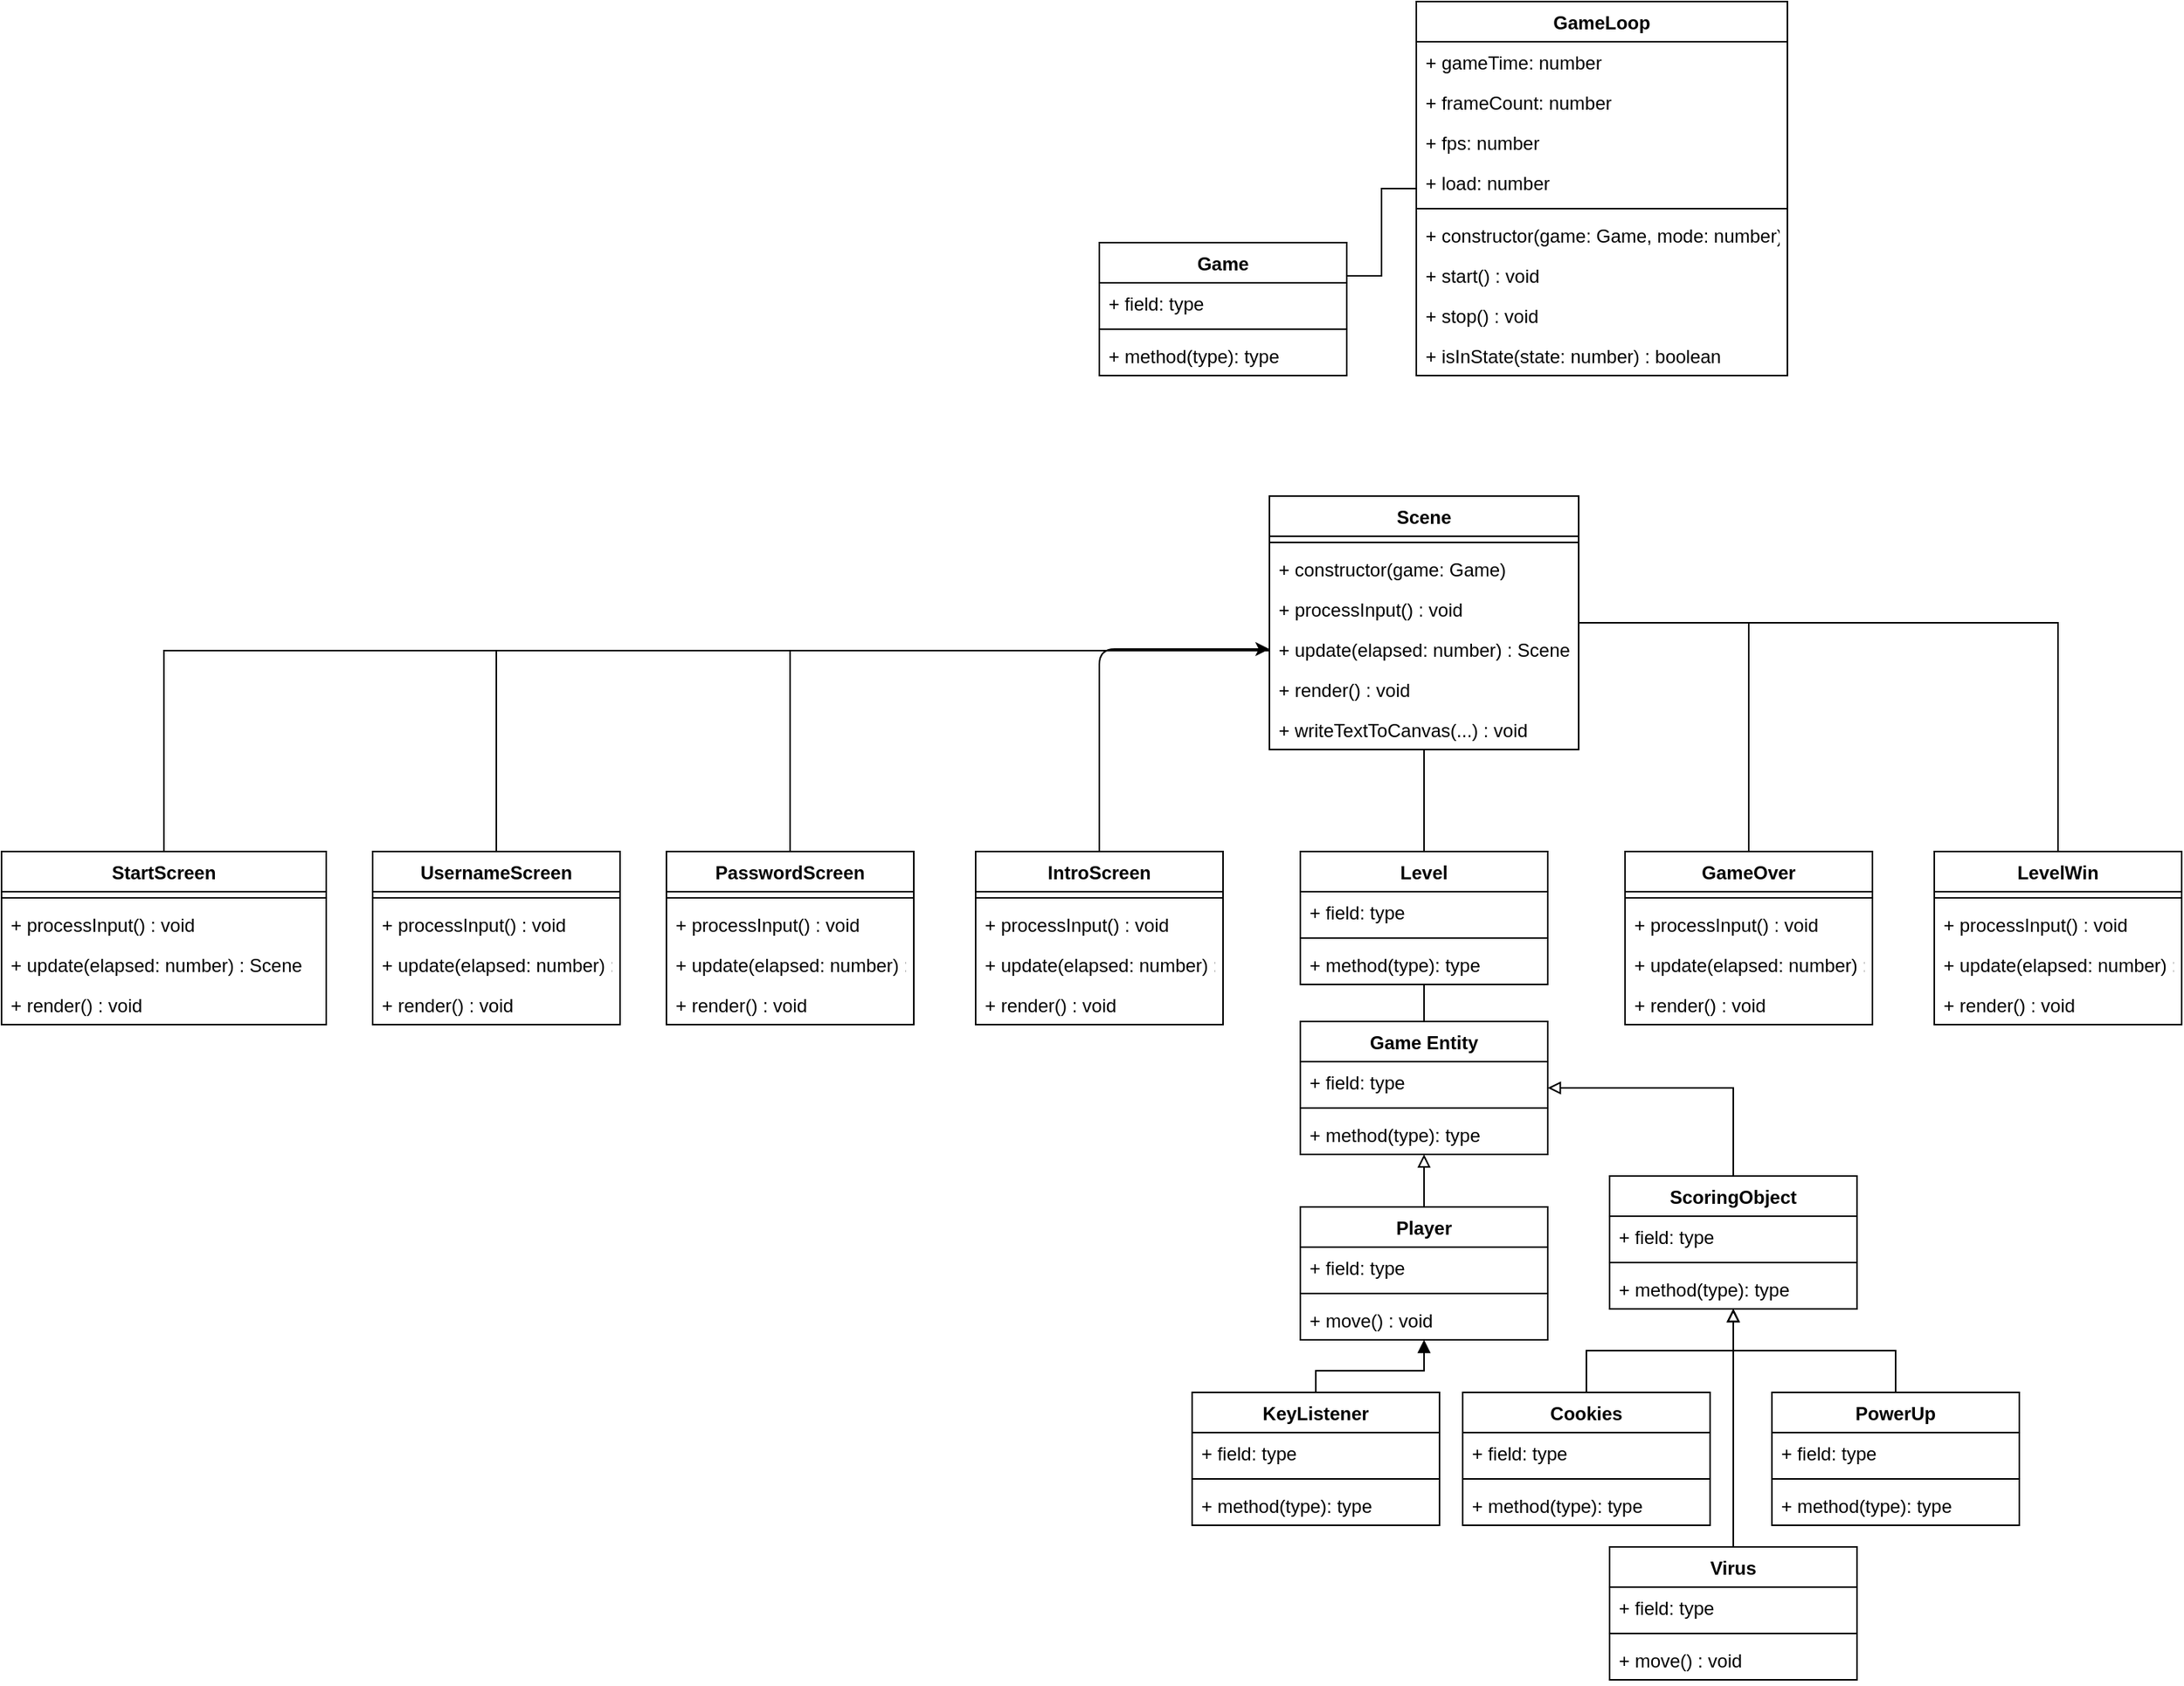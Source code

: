 <mxfile>
    <diagram id="Ojxr9yC4LWyRMyPqAZx2" name="Page-1">
        <mxGraphModel dx="1382" dy="1658" grid="1" gridSize="10" guides="1" tooltips="1" connect="1" arrows="1" fold="1" page="1" pageScale="1" pageWidth="850" pageHeight="1100" math="0" shadow="0">
            <root>
                <mxCell id="0"/>
                <mxCell id="1" parent="0"/>
                <mxCell id="dzGr2BtyjeJ9_kBKWc-8-1" value="Game" style="swimlane;fontStyle=1;align=center;verticalAlign=top;childLayout=stackLayout;horizontal=1;startSize=26;horizontalStack=0;resizeParent=1;resizeParentMax=0;resizeLast=0;collapsible=1;marginBottom=0;" parent="1" vertex="1">
                    <mxGeometry x="360" y="136" width="160" height="86" as="geometry"/>
                </mxCell>
                <mxCell id="dzGr2BtyjeJ9_kBKWc-8-2" value="+ field: type" style="text;strokeColor=none;fillColor=none;align=left;verticalAlign=top;spacingLeft=4;spacingRight=4;overflow=hidden;rotatable=0;points=[[0,0.5],[1,0.5]];portConstraint=eastwest;" parent="dzGr2BtyjeJ9_kBKWc-8-1" vertex="1">
                    <mxGeometry y="26" width="160" height="26" as="geometry"/>
                </mxCell>
                <mxCell id="dzGr2BtyjeJ9_kBKWc-8-3" value="" style="line;strokeWidth=1;fillColor=none;align=left;verticalAlign=middle;spacingTop=-1;spacingLeft=3;spacingRight=3;rotatable=0;labelPosition=right;points=[];portConstraint=eastwest;" parent="dzGr2BtyjeJ9_kBKWc-8-1" vertex="1">
                    <mxGeometry y="52" width="160" height="8" as="geometry"/>
                </mxCell>
                <mxCell id="dzGr2BtyjeJ9_kBKWc-8-4" value="+ method(type): type" style="text;strokeColor=none;fillColor=none;align=left;verticalAlign=top;spacingLeft=4;spacingRight=4;overflow=hidden;rotatable=0;points=[[0,0.5],[1,0.5]];portConstraint=eastwest;" parent="dzGr2BtyjeJ9_kBKWc-8-1" vertex="1">
                    <mxGeometry y="60" width="160" height="26" as="geometry"/>
                </mxCell>
                <mxCell id="2eLX85ndSaZ_eHVxCaM--86" style="edgeStyle=orthogonalEdgeStyle;rounded=0;orthogonalLoop=1;jettySize=auto;html=1;entryX=1;entryY=0.25;entryDx=0;entryDy=0;startArrow=none;startFill=0;endArrow=none;endFill=0;" parent="1" source="2eLX85ndSaZ_eHVxCaM--1" target="dzGr2BtyjeJ9_kBKWc-8-1" edge="1">
                    <mxGeometry relative="1" as="geometry"/>
                </mxCell>
                <mxCell id="2eLX85ndSaZ_eHVxCaM--1" value="GameLoop" style="swimlane;fontStyle=1;align=center;verticalAlign=top;childLayout=stackLayout;horizontal=1;startSize=26;horizontalStack=0;resizeParent=1;resizeParentMax=0;resizeLast=0;collapsible=1;marginBottom=0;" parent="1" vertex="1">
                    <mxGeometry x="565" y="-20" width="240" height="242" as="geometry"/>
                </mxCell>
                <mxCell id="2eLX85ndSaZ_eHVxCaM--2" value="+ gameTime: number" style="text;strokeColor=none;fillColor=none;align=left;verticalAlign=top;spacingLeft=4;spacingRight=4;overflow=hidden;rotatable=0;points=[[0,0.5],[1,0.5]];portConstraint=eastwest;" parent="2eLX85ndSaZ_eHVxCaM--1" vertex="1">
                    <mxGeometry y="26" width="240" height="26" as="geometry"/>
                </mxCell>
                <mxCell id="2eLX85ndSaZ_eHVxCaM--13" value="+ frameCount: number" style="text;strokeColor=none;fillColor=none;align=left;verticalAlign=top;spacingLeft=4;spacingRight=4;overflow=hidden;rotatable=0;points=[[0,0.5],[1,0.5]];portConstraint=eastwest;" parent="2eLX85ndSaZ_eHVxCaM--1" vertex="1">
                    <mxGeometry y="52" width="240" height="26" as="geometry"/>
                </mxCell>
                <mxCell id="2eLX85ndSaZ_eHVxCaM--15" value="+ fps: number" style="text;strokeColor=none;fillColor=none;align=left;verticalAlign=top;spacingLeft=4;spacingRight=4;overflow=hidden;rotatable=0;points=[[0,0.5],[1,0.5]];portConstraint=eastwest;" parent="2eLX85ndSaZ_eHVxCaM--1" vertex="1">
                    <mxGeometry y="78" width="240" height="26" as="geometry"/>
                </mxCell>
                <mxCell id="2eLX85ndSaZ_eHVxCaM--23" value="+ load: number" style="text;strokeColor=none;fillColor=none;align=left;verticalAlign=top;spacingLeft=4;spacingRight=4;overflow=hidden;rotatable=0;points=[[0,0.5],[1,0.5]];portConstraint=eastwest;" parent="2eLX85ndSaZ_eHVxCaM--1" vertex="1">
                    <mxGeometry y="104" width="240" height="26" as="geometry"/>
                </mxCell>
                <mxCell id="2eLX85ndSaZ_eHVxCaM--3" value="" style="line;strokeWidth=1;fillColor=none;align=left;verticalAlign=middle;spacingTop=-1;spacingLeft=3;spacingRight=3;rotatable=0;labelPosition=right;points=[];portConstraint=eastwest;" parent="2eLX85ndSaZ_eHVxCaM--1" vertex="1">
                    <mxGeometry y="130" width="240" height="8" as="geometry"/>
                </mxCell>
                <mxCell id="2eLX85ndSaZ_eHVxCaM--4" value="+ constructor(game: Game, mode: number)" style="text;strokeColor=none;fillColor=none;align=left;verticalAlign=top;spacingLeft=4;spacingRight=4;overflow=hidden;rotatable=0;points=[[0,0.5],[1,0.5]];portConstraint=eastwest;" parent="2eLX85ndSaZ_eHVxCaM--1" vertex="1">
                    <mxGeometry y="138" width="240" height="26" as="geometry"/>
                </mxCell>
                <mxCell id="2eLX85ndSaZ_eHVxCaM--20" value="+ start() : void" style="text;strokeColor=none;fillColor=none;align=left;verticalAlign=top;spacingLeft=4;spacingRight=4;overflow=hidden;rotatable=0;points=[[0,0.5],[1,0.5]];portConstraint=eastwest;" parent="2eLX85ndSaZ_eHVxCaM--1" vertex="1">
                    <mxGeometry y="164" width="240" height="26" as="geometry"/>
                </mxCell>
                <mxCell id="2eLX85ndSaZ_eHVxCaM--21" value="+ stop() : void" style="text;strokeColor=none;fillColor=none;align=left;verticalAlign=top;spacingLeft=4;spacingRight=4;overflow=hidden;rotatable=0;points=[[0,0.5],[1,0.5]];portConstraint=eastwest;" parent="2eLX85ndSaZ_eHVxCaM--1" vertex="1">
                    <mxGeometry y="190" width="240" height="26" as="geometry"/>
                </mxCell>
                <mxCell id="2eLX85ndSaZ_eHVxCaM--22" value="+ isInState(state: number) : boolean" style="text;strokeColor=none;fillColor=none;align=left;verticalAlign=top;spacingLeft=4;spacingRight=4;overflow=hidden;rotatable=0;points=[[0,0.5],[1,0.5]];portConstraint=eastwest;" parent="2eLX85ndSaZ_eHVxCaM--1" vertex="1">
                    <mxGeometry y="216" width="240" height="26" as="geometry"/>
                </mxCell>
                <mxCell id="2eLX85ndSaZ_eHVxCaM--5" value="KeyListener" style="swimlane;fontStyle=1;align=center;verticalAlign=top;childLayout=stackLayout;horizontal=1;startSize=26;horizontalStack=0;resizeParent=1;resizeParentMax=0;resizeLast=0;collapsible=1;marginBottom=0;" parent="1" vertex="1">
                    <mxGeometry x="420" y="880" width="160" height="86" as="geometry"/>
                </mxCell>
                <mxCell id="2eLX85ndSaZ_eHVxCaM--6" value="+ field: type" style="text;strokeColor=none;fillColor=none;align=left;verticalAlign=top;spacingLeft=4;spacingRight=4;overflow=hidden;rotatable=0;points=[[0,0.5],[1,0.5]];portConstraint=eastwest;" parent="2eLX85ndSaZ_eHVxCaM--5" vertex="1">
                    <mxGeometry y="26" width="160" height="26" as="geometry"/>
                </mxCell>
                <mxCell id="2eLX85ndSaZ_eHVxCaM--7" value="" style="line;strokeWidth=1;fillColor=none;align=left;verticalAlign=middle;spacingTop=-1;spacingLeft=3;spacingRight=3;rotatable=0;labelPosition=right;points=[];portConstraint=eastwest;" parent="2eLX85ndSaZ_eHVxCaM--5" vertex="1">
                    <mxGeometry y="52" width="160" height="8" as="geometry"/>
                </mxCell>
                <mxCell id="2eLX85ndSaZ_eHVxCaM--8" value="+ method(type): type" style="text;strokeColor=none;fillColor=none;align=left;verticalAlign=top;spacingLeft=4;spacingRight=4;overflow=hidden;rotatable=0;points=[[0,0.5],[1,0.5]];portConstraint=eastwest;" parent="2eLX85ndSaZ_eHVxCaM--5" vertex="1">
                    <mxGeometry y="60" width="160" height="26" as="geometry"/>
                </mxCell>
                <mxCell id="2eLX85ndSaZ_eHVxCaM--72" style="edgeStyle=orthogonalEdgeStyle;rounded=0;orthogonalLoop=1;jettySize=auto;html=1;entryX=0.5;entryY=0;entryDx=0;entryDy=0;startArrow=block;startFill=0;endArrow=none;endFill=0;" parent="1" source="2eLX85ndSaZ_eHVxCaM--9" target="2eLX85ndSaZ_eHVxCaM--40" edge="1">
                    <mxGeometry relative="1" as="geometry"/>
                </mxCell>
                <mxCell id="2eLX85ndSaZ_eHVxCaM--73" style="edgeStyle=orthogonalEdgeStyle;rounded=0;orthogonalLoop=1;jettySize=auto;html=1;entryX=0.5;entryY=0;entryDx=0;entryDy=0;startArrow=block;startFill=0;endArrow=none;endFill=0;" parent="1" source="2eLX85ndSaZ_eHVxCaM--9" target="2eLX85ndSaZ_eHVxCaM--24" edge="1">
                    <mxGeometry relative="1" as="geometry">
                        <mxPoint x="365" y="740" as="targetPoint"/>
                    </mxGeometry>
                </mxCell>
                <mxCell id="2eLX85ndSaZ_eHVxCaM--9" value="Game Entity" style="swimlane;fontStyle=1;align=center;verticalAlign=top;childLayout=stackLayout;horizontal=1;startSize=26;horizontalStack=0;resizeParent=1;resizeParentMax=0;resizeLast=0;collapsible=1;marginBottom=0;" parent="1" vertex="1">
                    <mxGeometry x="490" y="640" width="160" height="86" as="geometry"/>
                </mxCell>
                <mxCell id="2eLX85ndSaZ_eHVxCaM--10" value="+ field: type" style="text;strokeColor=none;fillColor=none;align=left;verticalAlign=top;spacingLeft=4;spacingRight=4;overflow=hidden;rotatable=0;points=[[0,0.5],[1,0.5]];portConstraint=eastwest;" parent="2eLX85ndSaZ_eHVxCaM--9" vertex="1">
                    <mxGeometry y="26" width="160" height="26" as="geometry"/>
                </mxCell>
                <mxCell id="2eLX85ndSaZ_eHVxCaM--11" value="" style="line;strokeWidth=1;fillColor=none;align=left;verticalAlign=middle;spacingTop=-1;spacingLeft=3;spacingRight=3;rotatable=0;labelPosition=right;points=[];portConstraint=eastwest;" parent="2eLX85ndSaZ_eHVxCaM--9" vertex="1">
                    <mxGeometry y="52" width="160" height="8" as="geometry"/>
                </mxCell>
                <mxCell id="2eLX85ndSaZ_eHVxCaM--12" value="+ method(type): type" style="text;strokeColor=none;fillColor=none;align=left;verticalAlign=top;spacingLeft=4;spacingRight=4;overflow=hidden;rotatable=0;points=[[0,0.5],[1,0.5]];portConstraint=eastwest;" parent="2eLX85ndSaZ_eHVxCaM--9" vertex="1">
                    <mxGeometry y="60" width="160" height="26" as="geometry"/>
                </mxCell>
                <mxCell id="2eLX85ndSaZ_eHVxCaM--75" style="edgeStyle=orthogonalEdgeStyle;rounded=0;orthogonalLoop=1;jettySize=auto;html=1;entryX=0.5;entryY=0;entryDx=0;entryDy=0;startArrow=block;startFill=1;endArrow=none;endFill=0;" parent="1" source="2eLX85ndSaZ_eHVxCaM--24" target="2eLX85ndSaZ_eHVxCaM--5" edge="1">
                    <mxGeometry relative="1" as="geometry"/>
                </mxCell>
                <mxCell id="2eLX85ndSaZ_eHVxCaM--24" value="Player" style="swimlane;fontStyle=1;align=center;verticalAlign=top;childLayout=stackLayout;horizontal=1;startSize=26;horizontalStack=0;resizeParent=1;resizeParentMax=0;resizeLast=0;collapsible=1;marginBottom=0;" parent="1" vertex="1">
                    <mxGeometry x="490" y="760" width="160" height="86" as="geometry"/>
                </mxCell>
                <mxCell id="2eLX85ndSaZ_eHVxCaM--25" value="+ field: type" style="text;strokeColor=none;fillColor=none;align=left;verticalAlign=top;spacingLeft=4;spacingRight=4;overflow=hidden;rotatable=0;points=[[0,0.5],[1,0.5]];portConstraint=eastwest;" parent="2eLX85ndSaZ_eHVxCaM--24" vertex="1">
                    <mxGeometry y="26" width="160" height="26" as="geometry"/>
                </mxCell>
                <mxCell id="2eLX85ndSaZ_eHVxCaM--26" value="" style="line;strokeWidth=1;fillColor=none;align=left;verticalAlign=middle;spacingTop=-1;spacingLeft=3;spacingRight=3;rotatable=0;labelPosition=right;points=[];portConstraint=eastwest;" parent="2eLX85ndSaZ_eHVxCaM--24" vertex="1">
                    <mxGeometry y="52" width="160" height="8" as="geometry"/>
                </mxCell>
                <mxCell id="2eLX85ndSaZ_eHVxCaM--27" value="+ move() : void" style="text;strokeColor=none;fillColor=none;align=left;verticalAlign=top;spacingLeft=4;spacingRight=4;overflow=hidden;rotatable=0;points=[[0,0.5],[1,0.5]];portConstraint=eastwest;" parent="2eLX85ndSaZ_eHVxCaM--24" vertex="1">
                    <mxGeometry y="60" width="160" height="26" as="geometry"/>
                </mxCell>
                <mxCell id="2eLX85ndSaZ_eHVxCaM--28" value="Virus" style="swimlane;fontStyle=1;align=center;verticalAlign=top;childLayout=stackLayout;horizontal=1;startSize=26;horizontalStack=0;resizeParent=1;resizeParentMax=0;resizeLast=0;collapsible=1;marginBottom=0;" parent="1" vertex="1">
                    <mxGeometry x="690" y="980" width="160" height="86" as="geometry"/>
                </mxCell>
                <mxCell id="2eLX85ndSaZ_eHVxCaM--29" value="+ field: type" style="text;strokeColor=none;fillColor=none;align=left;verticalAlign=top;spacingLeft=4;spacingRight=4;overflow=hidden;rotatable=0;points=[[0,0.5],[1,0.5]];portConstraint=eastwest;" parent="2eLX85ndSaZ_eHVxCaM--28" vertex="1">
                    <mxGeometry y="26" width="160" height="26" as="geometry"/>
                </mxCell>
                <mxCell id="2eLX85ndSaZ_eHVxCaM--30" value="" style="line;strokeWidth=1;fillColor=none;align=left;verticalAlign=middle;spacingTop=-1;spacingLeft=3;spacingRight=3;rotatable=0;labelPosition=right;points=[];portConstraint=eastwest;" parent="2eLX85ndSaZ_eHVxCaM--28" vertex="1">
                    <mxGeometry y="52" width="160" height="8" as="geometry"/>
                </mxCell>
                <mxCell id="2eLX85ndSaZ_eHVxCaM--31" value="+ move() : void" style="text;strokeColor=none;fillColor=none;align=left;verticalAlign=top;spacingLeft=4;spacingRight=4;overflow=hidden;rotatable=0;points=[[0,0.5],[1,0.5]];portConstraint=eastwest;" parent="2eLX85ndSaZ_eHVxCaM--28" vertex="1">
                    <mxGeometry y="60" width="160" height="26" as="geometry"/>
                </mxCell>
                <mxCell id="2eLX85ndSaZ_eHVxCaM--32" value="Cookies" style="swimlane;fontStyle=1;align=center;verticalAlign=top;childLayout=stackLayout;horizontal=1;startSize=26;horizontalStack=0;resizeParent=1;resizeParentMax=0;resizeLast=0;collapsible=1;marginBottom=0;" parent="1" vertex="1">
                    <mxGeometry x="595" y="880" width="160" height="86" as="geometry"/>
                </mxCell>
                <mxCell id="2eLX85ndSaZ_eHVxCaM--33" value="+ field: type" style="text;strokeColor=none;fillColor=none;align=left;verticalAlign=top;spacingLeft=4;spacingRight=4;overflow=hidden;rotatable=0;points=[[0,0.5],[1,0.5]];portConstraint=eastwest;" parent="2eLX85ndSaZ_eHVxCaM--32" vertex="1">
                    <mxGeometry y="26" width="160" height="26" as="geometry"/>
                </mxCell>
                <mxCell id="2eLX85ndSaZ_eHVxCaM--34" value="" style="line;strokeWidth=1;fillColor=none;align=left;verticalAlign=middle;spacingTop=-1;spacingLeft=3;spacingRight=3;rotatable=0;labelPosition=right;points=[];portConstraint=eastwest;" parent="2eLX85ndSaZ_eHVxCaM--32" vertex="1">
                    <mxGeometry y="52" width="160" height="8" as="geometry"/>
                </mxCell>
                <mxCell id="2eLX85ndSaZ_eHVxCaM--35" value="+ method(type): type" style="text;strokeColor=none;fillColor=none;align=left;verticalAlign=top;spacingLeft=4;spacingRight=4;overflow=hidden;rotatable=0;points=[[0,0.5],[1,0.5]];portConstraint=eastwest;" parent="2eLX85ndSaZ_eHVxCaM--32" vertex="1">
                    <mxGeometry y="60" width="160" height="26" as="geometry"/>
                </mxCell>
                <mxCell id="2eLX85ndSaZ_eHVxCaM--36" value="PowerUp" style="swimlane;fontStyle=1;align=center;verticalAlign=top;childLayout=stackLayout;horizontal=1;startSize=26;horizontalStack=0;resizeParent=1;resizeParentMax=0;resizeLast=0;collapsible=1;marginBottom=0;" parent="1" vertex="1">
                    <mxGeometry x="795" y="880" width="160" height="86" as="geometry"/>
                </mxCell>
                <mxCell id="2eLX85ndSaZ_eHVxCaM--37" value="+ field: type" style="text;strokeColor=none;fillColor=none;align=left;verticalAlign=top;spacingLeft=4;spacingRight=4;overflow=hidden;rotatable=0;points=[[0,0.5],[1,0.5]];portConstraint=eastwest;" parent="2eLX85ndSaZ_eHVxCaM--36" vertex="1">
                    <mxGeometry y="26" width="160" height="26" as="geometry"/>
                </mxCell>
                <mxCell id="2eLX85ndSaZ_eHVxCaM--38" value="" style="line;strokeWidth=1;fillColor=none;align=left;verticalAlign=middle;spacingTop=-1;spacingLeft=3;spacingRight=3;rotatable=0;labelPosition=right;points=[];portConstraint=eastwest;" parent="2eLX85ndSaZ_eHVxCaM--36" vertex="1">
                    <mxGeometry y="52" width="160" height="8" as="geometry"/>
                </mxCell>
                <mxCell id="2eLX85ndSaZ_eHVxCaM--39" value="+ method(type): type" style="text;strokeColor=none;fillColor=none;align=left;verticalAlign=top;spacingLeft=4;spacingRight=4;overflow=hidden;rotatable=0;points=[[0,0.5],[1,0.5]];portConstraint=eastwest;" parent="2eLX85ndSaZ_eHVxCaM--36" vertex="1">
                    <mxGeometry y="60" width="160" height="26" as="geometry"/>
                </mxCell>
                <mxCell id="2eLX85ndSaZ_eHVxCaM--55" style="edgeStyle=orthogonalEdgeStyle;rounded=0;orthogonalLoop=1;jettySize=auto;html=1;entryX=0.5;entryY=0;entryDx=0;entryDy=0;endArrow=none;endFill=0;startArrow=block;startFill=0;" parent="1" source="2eLX85ndSaZ_eHVxCaM--40" target="2eLX85ndSaZ_eHVxCaM--36" edge="1">
                    <mxGeometry relative="1" as="geometry"/>
                </mxCell>
                <mxCell id="2eLX85ndSaZ_eHVxCaM--57" style="edgeStyle=orthogonalEdgeStyle;rounded=0;orthogonalLoop=1;jettySize=auto;html=1;entryX=0.5;entryY=0;entryDx=0;entryDy=0;startArrow=block;startFill=0;endArrow=none;endFill=0;" parent="1" source="2eLX85ndSaZ_eHVxCaM--40" target="2eLX85ndSaZ_eHVxCaM--32" edge="1">
                    <mxGeometry relative="1" as="geometry"/>
                </mxCell>
                <mxCell id="2eLX85ndSaZ_eHVxCaM--83" style="edgeStyle=orthogonalEdgeStyle;rounded=0;orthogonalLoop=1;jettySize=auto;html=1;entryX=0.5;entryY=0;entryDx=0;entryDy=0;startArrow=block;startFill=0;endArrow=none;endFill=0;" parent="1" source="2eLX85ndSaZ_eHVxCaM--40" target="2eLX85ndSaZ_eHVxCaM--28" edge="1">
                    <mxGeometry relative="1" as="geometry"/>
                </mxCell>
                <mxCell id="2eLX85ndSaZ_eHVxCaM--40" value="ScoringObject" style="swimlane;fontStyle=1;align=center;verticalAlign=top;childLayout=stackLayout;horizontal=1;startSize=26;horizontalStack=0;resizeParent=1;resizeParentMax=0;resizeLast=0;collapsible=1;marginBottom=0;" parent="1" vertex="1">
                    <mxGeometry x="690" y="740" width="160" height="86" as="geometry"/>
                </mxCell>
                <mxCell id="2eLX85ndSaZ_eHVxCaM--41" value="+ field: type" style="text;strokeColor=none;fillColor=none;align=left;verticalAlign=top;spacingLeft=4;spacingRight=4;overflow=hidden;rotatable=0;points=[[0,0.5],[1,0.5]];portConstraint=eastwest;" parent="2eLX85ndSaZ_eHVxCaM--40" vertex="1">
                    <mxGeometry y="26" width="160" height="26" as="geometry"/>
                </mxCell>
                <mxCell id="2eLX85ndSaZ_eHVxCaM--42" value="" style="line;strokeWidth=1;fillColor=none;align=left;verticalAlign=middle;spacingTop=-1;spacingLeft=3;spacingRight=3;rotatable=0;labelPosition=right;points=[];portConstraint=eastwest;" parent="2eLX85ndSaZ_eHVxCaM--40" vertex="1">
                    <mxGeometry y="52" width="160" height="8" as="geometry"/>
                </mxCell>
                <mxCell id="2eLX85ndSaZ_eHVxCaM--43" value="+ method(type): type" style="text;strokeColor=none;fillColor=none;align=left;verticalAlign=top;spacingLeft=4;spacingRight=4;overflow=hidden;rotatable=0;points=[[0,0.5],[1,0.5]];portConstraint=eastwest;" parent="2eLX85ndSaZ_eHVxCaM--40" vertex="1">
                    <mxGeometry y="60" width="160" height="26" as="geometry"/>
                </mxCell>
                <mxCell id="2eLX85ndSaZ_eHVxCaM--96" style="edgeStyle=orthogonalEdgeStyle;rounded=0;orthogonalLoop=1;jettySize=auto;html=1;entryX=0.5;entryY=0;entryDx=0;entryDy=0;startArrow=none;startFill=0;endArrow=none;endFill=0;" parent="1" source="2eLX85ndSaZ_eHVxCaM--87" target="2eLX85ndSaZ_eHVxCaM--91" edge="1">
                    <mxGeometry relative="1" as="geometry"/>
                </mxCell>
                <mxCell id="2eLX85ndSaZ_eHVxCaM--101" style="edgeStyle=orthogonalEdgeStyle;rounded=0;orthogonalLoop=1;jettySize=auto;html=1;entryX=0.5;entryY=0;entryDx=0;entryDy=0;startArrow=none;startFill=0;endArrow=none;endFill=0;" parent="1" source="2eLX85ndSaZ_eHVxCaM--87" target="2eLX85ndSaZ_eHVxCaM--97" edge="1">
                    <mxGeometry relative="1" as="geometry">
                        <Array as="points">
                            <mxPoint x="-245" y="400"/>
                        </Array>
                    </mxGeometry>
                </mxCell>
                <mxCell id="2eLX85ndSaZ_eHVxCaM--110" style="edgeStyle=orthogonalEdgeStyle;rounded=0;orthogonalLoop=1;jettySize=auto;html=1;entryX=0.5;entryY=0;entryDx=0;entryDy=0;startArrow=none;startFill=0;endArrow=none;endFill=0;" parent="1" source="2eLX85ndSaZ_eHVxCaM--87" target="2eLX85ndSaZ_eHVxCaM--102" edge="1">
                    <mxGeometry relative="1" as="geometry"/>
                </mxCell>
                <mxCell id="2eLX85ndSaZ_eHVxCaM--111" style="edgeStyle=orthogonalEdgeStyle;rounded=0;orthogonalLoop=1;jettySize=auto;html=1;entryX=0.5;entryY=0;entryDx=0;entryDy=0;startArrow=none;startFill=0;endArrow=none;endFill=0;" parent="1" source="2eLX85ndSaZ_eHVxCaM--87" target="2eLX85ndSaZ_eHVxCaM--106" edge="1">
                    <mxGeometry relative="1" as="geometry"/>
                </mxCell>
                <mxCell id="2eLX85ndSaZ_eHVxCaM--120" style="edgeStyle=orthogonalEdgeStyle;rounded=0;orthogonalLoop=1;jettySize=auto;html=1;entryX=0.5;entryY=0;entryDx=0;entryDy=0;startArrow=none;startFill=0;endArrow=none;endFill=0;" parent="1" source="2eLX85ndSaZ_eHVxCaM--87" target="2eLX85ndSaZ_eHVxCaM--116" edge="1">
                    <mxGeometry relative="1" as="geometry">
                        <Array as="points">
                            <mxPoint x="160" y="400"/>
                        </Array>
                    </mxGeometry>
                </mxCell>
                <mxCell id="2eLX85ndSaZ_eHVxCaM--121" style="edgeStyle=orthogonalEdgeStyle;rounded=0;orthogonalLoop=1;jettySize=auto;html=1;entryX=0.5;entryY=0;entryDx=0;entryDy=0;startArrow=none;startFill=0;endArrow=none;endFill=0;" parent="1" source="2eLX85ndSaZ_eHVxCaM--87" target="2eLX85ndSaZ_eHVxCaM--112" edge="1">
                    <mxGeometry relative="1" as="geometry">
                        <Array as="points">
                            <mxPoint x="-30" y="400"/>
                        </Array>
                    </mxGeometry>
                </mxCell>
                <mxCell id="2eLX85ndSaZ_eHVxCaM--87" value="Scene" style="swimlane;fontStyle=1;align=center;verticalAlign=top;childLayout=stackLayout;horizontal=1;startSize=26;horizontalStack=0;resizeParent=1;resizeParentMax=0;resizeLast=0;collapsible=1;marginBottom=0;" parent="1" vertex="1">
                    <mxGeometry x="470" y="300" width="200" height="164" as="geometry"/>
                </mxCell>
                <mxCell id="2eLX85ndSaZ_eHVxCaM--89" value="" style="line;strokeWidth=1;fillColor=none;align=left;verticalAlign=middle;spacingTop=-1;spacingLeft=3;spacingRight=3;rotatable=0;labelPosition=right;points=[];portConstraint=eastwest;" parent="2eLX85ndSaZ_eHVxCaM--87" vertex="1">
                    <mxGeometry y="26" width="200" height="8" as="geometry"/>
                </mxCell>
                <mxCell id="2eLX85ndSaZ_eHVxCaM--90" value="+ constructor(game: Game)" style="text;strokeColor=none;fillColor=none;align=left;verticalAlign=top;spacingLeft=4;spacingRight=4;overflow=hidden;rotatable=0;points=[[0,0.5],[1,0.5]];portConstraint=eastwest;" parent="2eLX85ndSaZ_eHVxCaM--87" vertex="1">
                    <mxGeometry y="34" width="200" height="26" as="geometry"/>
                </mxCell>
                <mxCell id="2eLX85ndSaZ_eHVxCaM--136" value="+ processInput() : void" style="text;strokeColor=none;fillColor=none;align=left;verticalAlign=top;spacingLeft=4;spacingRight=4;overflow=hidden;rotatable=0;points=[[0,0.5],[1,0.5]];portConstraint=eastwest;" parent="2eLX85ndSaZ_eHVxCaM--87" vertex="1">
                    <mxGeometry y="60" width="200" height="26" as="geometry"/>
                </mxCell>
                <mxCell id="2eLX85ndSaZ_eHVxCaM--137" value="+ update(elapsed: number) : Scene" style="text;strokeColor=none;fillColor=none;align=left;verticalAlign=top;spacingLeft=4;spacingRight=4;overflow=hidden;rotatable=0;points=[[0,0.5],[1,0.5]];portConstraint=eastwest;" parent="2eLX85ndSaZ_eHVxCaM--87" vertex="1">
                    <mxGeometry y="86" width="200" height="26" as="geometry"/>
                </mxCell>
                <mxCell id="2eLX85ndSaZ_eHVxCaM--138" value="+ render() : void" style="text;strokeColor=none;fillColor=none;align=left;verticalAlign=top;spacingLeft=4;spacingRight=4;overflow=hidden;rotatable=0;points=[[0,0.5],[1,0.5]];portConstraint=eastwest;" parent="2eLX85ndSaZ_eHVxCaM--87" vertex="1">
                    <mxGeometry y="112" width="200" height="26" as="geometry"/>
                </mxCell>
                <mxCell id="2eLX85ndSaZ_eHVxCaM--146" value="+ writeTextToCanvas(...) : void" style="text;strokeColor=none;fillColor=none;align=left;verticalAlign=top;spacingLeft=4;spacingRight=4;overflow=hidden;rotatable=0;points=[[0,0.5],[1,0.5]];portConstraint=eastwest;" parent="2eLX85ndSaZ_eHVxCaM--87" vertex="1">
                    <mxGeometry y="138" width="200" height="26" as="geometry"/>
                </mxCell>
                <mxCell id="2eLX85ndSaZ_eHVxCaM--95" style="edgeStyle=orthogonalEdgeStyle;rounded=0;orthogonalLoop=1;jettySize=auto;html=1;entryX=0.5;entryY=0;entryDx=0;entryDy=0;startArrow=none;startFill=0;endArrow=none;endFill=0;" parent="1" source="2eLX85ndSaZ_eHVxCaM--91" target="2eLX85ndSaZ_eHVxCaM--9" edge="1">
                    <mxGeometry relative="1" as="geometry"/>
                </mxCell>
                <mxCell id="2eLX85ndSaZ_eHVxCaM--91" value="Level" style="swimlane;fontStyle=1;align=center;verticalAlign=top;childLayout=stackLayout;horizontal=1;startSize=26;horizontalStack=0;resizeParent=1;resizeParentMax=0;resizeLast=0;collapsible=1;marginBottom=0;" parent="1" vertex="1">
                    <mxGeometry x="490" y="530" width="160" height="86" as="geometry"/>
                </mxCell>
                <mxCell id="2eLX85ndSaZ_eHVxCaM--92" value="+ field: type" style="text;strokeColor=none;fillColor=none;align=left;verticalAlign=top;spacingLeft=4;spacingRight=4;overflow=hidden;rotatable=0;points=[[0,0.5],[1,0.5]];portConstraint=eastwest;" parent="2eLX85ndSaZ_eHVxCaM--91" vertex="1">
                    <mxGeometry y="26" width="160" height="26" as="geometry"/>
                </mxCell>
                <mxCell id="2eLX85ndSaZ_eHVxCaM--93" value="" style="line;strokeWidth=1;fillColor=none;align=left;verticalAlign=middle;spacingTop=-1;spacingLeft=3;spacingRight=3;rotatable=0;labelPosition=right;points=[];portConstraint=eastwest;" parent="2eLX85ndSaZ_eHVxCaM--91" vertex="1">
                    <mxGeometry y="52" width="160" height="8" as="geometry"/>
                </mxCell>
                <mxCell id="2eLX85ndSaZ_eHVxCaM--94" value="+ method(type): type" style="text;strokeColor=none;fillColor=none;align=left;verticalAlign=top;spacingLeft=4;spacingRight=4;overflow=hidden;rotatable=0;points=[[0,0.5],[1,0.5]];portConstraint=eastwest;" parent="2eLX85ndSaZ_eHVxCaM--91" vertex="1">
                    <mxGeometry y="60" width="160" height="26" as="geometry"/>
                </mxCell>
                <mxCell id="2eLX85ndSaZ_eHVxCaM--97" value="StartScreen" style="swimlane;fontStyle=1;align=center;verticalAlign=top;childLayout=stackLayout;horizontal=1;startSize=26;horizontalStack=0;resizeParent=1;resizeParentMax=0;resizeLast=0;collapsible=1;marginBottom=0;" parent="1" vertex="1">
                    <mxGeometry x="-350" y="530" width="210" height="112" as="geometry"/>
                </mxCell>
                <mxCell id="2eLX85ndSaZ_eHVxCaM--99" value="" style="line;strokeWidth=1;fillColor=none;align=left;verticalAlign=middle;spacingTop=-1;spacingLeft=3;spacingRight=3;rotatable=0;labelPosition=right;points=[];portConstraint=eastwest;" parent="2eLX85ndSaZ_eHVxCaM--97" vertex="1">
                    <mxGeometry y="26" width="210" height="8" as="geometry"/>
                </mxCell>
                <mxCell id="2eLX85ndSaZ_eHVxCaM--100" value="+ processInput() : void" style="text;strokeColor=none;fillColor=none;align=left;verticalAlign=top;spacingLeft=4;spacingRight=4;overflow=hidden;rotatable=0;points=[[0,0.5],[1,0.5]];portConstraint=eastwest;" parent="2eLX85ndSaZ_eHVxCaM--97" vertex="1">
                    <mxGeometry y="34" width="210" height="26" as="geometry"/>
                </mxCell>
                <mxCell id="2eLX85ndSaZ_eHVxCaM--122" value="+ update(elapsed: number) : Scene" style="text;strokeColor=none;fillColor=none;align=left;verticalAlign=top;spacingLeft=4;spacingRight=4;overflow=hidden;rotatable=0;points=[[0,0.5],[1,0.5]];portConstraint=eastwest;" parent="2eLX85ndSaZ_eHVxCaM--97" vertex="1">
                    <mxGeometry y="60" width="210" height="26" as="geometry"/>
                </mxCell>
                <mxCell id="2eLX85ndSaZ_eHVxCaM--123" value="+ render() : void" style="text;strokeColor=none;fillColor=none;align=left;verticalAlign=top;spacingLeft=4;spacingRight=4;overflow=hidden;rotatable=0;points=[[0,0.5],[1,0.5]];portConstraint=eastwest;" parent="2eLX85ndSaZ_eHVxCaM--97" vertex="1">
                    <mxGeometry y="86" width="210" height="26" as="geometry"/>
                </mxCell>
                <mxCell id="2eLX85ndSaZ_eHVxCaM--102" value="GameOver" style="swimlane;fontStyle=1;align=center;verticalAlign=top;childLayout=stackLayout;horizontal=1;startSize=26;horizontalStack=0;resizeParent=1;resizeParentMax=0;resizeLast=0;collapsible=1;marginBottom=0;" parent="1" vertex="1">
                    <mxGeometry x="700" y="530" width="160" height="112" as="geometry"/>
                </mxCell>
                <mxCell id="2eLX85ndSaZ_eHVxCaM--104" value="" style="line;strokeWidth=1;fillColor=none;align=left;verticalAlign=middle;spacingTop=-1;spacingLeft=3;spacingRight=3;rotatable=0;labelPosition=right;points=[];portConstraint=eastwest;" parent="2eLX85ndSaZ_eHVxCaM--102" vertex="1">
                    <mxGeometry y="26" width="160" height="8" as="geometry"/>
                </mxCell>
                <mxCell id="2eLX85ndSaZ_eHVxCaM--130" value="+ processInput() : void" style="text;strokeColor=none;fillColor=none;align=left;verticalAlign=top;spacingLeft=4;spacingRight=4;overflow=hidden;rotatable=0;points=[[0,0.5],[1,0.5]];portConstraint=eastwest;" parent="2eLX85ndSaZ_eHVxCaM--102" vertex="1">
                    <mxGeometry y="34" width="160" height="26" as="geometry"/>
                </mxCell>
                <mxCell id="2eLX85ndSaZ_eHVxCaM--131" value="+ update(elapsed: number) : Scene" style="text;strokeColor=none;fillColor=none;align=left;verticalAlign=top;spacingLeft=4;spacingRight=4;overflow=hidden;rotatable=0;points=[[0,0.5],[1,0.5]];portConstraint=eastwest;" parent="2eLX85ndSaZ_eHVxCaM--102" vertex="1">
                    <mxGeometry y="60" width="160" height="26" as="geometry"/>
                </mxCell>
                <mxCell id="2eLX85ndSaZ_eHVxCaM--132" value="+ render() : void" style="text;strokeColor=none;fillColor=none;align=left;verticalAlign=top;spacingLeft=4;spacingRight=4;overflow=hidden;rotatable=0;points=[[0,0.5],[1,0.5]];portConstraint=eastwest;" parent="2eLX85ndSaZ_eHVxCaM--102" vertex="1">
                    <mxGeometry y="86" width="160" height="26" as="geometry"/>
                </mxCell>
                <mxCell id="2eLX85ndSaZ_eHVxCaM--106" value="LevelWin" style="swimlane;fontStyle=1;align=center;verticalAlign=top;childLayout=stackLayout;horizontal=1;startSize=26;horizontalStack=0;resizeParent=1;resizeParentMax=0;resizeLast=0;collapsible=1;marginBottom=0;" parent="1" vertex="1">
                    <mxGeometry x="900" y="530" width="160" height="112" as="geometry"/>
                </mxCell>
                <mxCell id="2eLX85ndSaZ_eHVxCaM--108" value="" style="line;strokeWidth=1;fillColor=none;align=left;verticalAlign=middle;spacingTop=-1;spacingLeft=3;spacingRight=3;rotatable=0;labelPosition=right;points=[];portConstraint=eastwest;" parent="2eLX85ndSaZ_eHVxCaM--106" vertex="1">
                    <mxGeometry y="26" width="160" height="8" as="geometry"/>
                </mxCell>
                <mxCell id="2eLX85ndSaZ_eHVxCaM--133" value="+ processInput() : void" style="text;strokeColor=none;fillColor=none;align=left;verticalAlign=top;spacingLeft=4;spacingRight=4;overflow=hidden;rotatable=0;points=[[0,0.5],[1,0.5]];portConstraint=eastwest;" parent="2eLX85ndSaZ_eHVxCaM--106" vertex="1">
                    <mxGeometry y="34" width="160" height="26" as="geometry"/>
                </mxCell>
                <mxCell id="2eLX85ndSaZ_eHVxCaM--134" value="+ update(elapsed: number) : Scene" style="text;strokeColor=none;fillColor=none;align=left;verticalAlign=top;spacingLeft=4;spacingRight=4;overflow=hidden;rotatable=0;points=[[0,0.5],[1,0.5]];portConstraint=eastwest;" parent="2eLX85ndSaZ_eHVxCaM--106" vertex="1">
                    <mxGeometry y="60" width="160" height="26" as="geometry"/>
                </mxCell>
                <mxCell id="2eLX85ndSaZ_eHVxCaM--135" value="+ render() : void" style="text;strokeColor=none;fillColor=none;align=left;verticalAlign=top;spacingLeft=4;spacingRight=4;overflow=hidden;rotatable=0;points=[[0,0.5],[1,0.5]];portConstraint=eastwest;" parent="2eLX85ndSaZ_eHVxCaM--106" vertex="1">
                    <mxGeometry y="86" width="160" height="26" as="geometry"/>
                </mxCell>
                <mxCell id="2eLX85ndSaZ_eHVxCaM--112" value="UsernameScreen" style="swimlane;fontStyle=1;align=center;verticalAlign=top;childLayout=stackLayout;horizontal=1;startSize=26;horizontalStack=0;resizeParent=1;resizeParentMax=0;resizeLast=0;collapsible=1;marginBottom=0;" parent="1" vertex="1">
                    <mxGeometry x="-110" y="530" width="160" height="112" as="geometry"/>
                </mxCell>
                <mxCell id="2eLX85ndSaZ_eHVxCaM--114" value="" style="line;strokeWidth=1;fillColor=none;align=left;verticalAlign=middle;spacingTop=-1;spacingLeft=3;spacingRight=3;rotatable=0;labelPosition=right;points=[];portConstraint=eastwest;" parent="2eLX85ndSaZ_eHVxCaM--112" vertex="1">
                    <mxGeometry y="26" width="160" height="8" as="geometry"/>
                </mxCell>
                <mxCell id="2eLX85ndSaZ_eHVxCaM--124" value="+ processInput() : void" style="text;strokeColor=none;fillColor=none;align=left;verticalAlign=top;spacingLeft=4;spacingRight=4;overflow=hidden;rotatable=0;points=[[0,0.5],[1,0.5]];portConstraint=eastwest;" parent="2eLX85ndSaZ_eHVxCaM--112" vertex="1">
                    <mxGeometry y="34" width="160" height="26" as="geometry"/>
                </mxCell>
                <mxCell id="2eLX85ndSaZ_eHVxCaM--125" value="+ update(elapsed: number) : Scene" style="text;strokeColor=none;fillColor=none;align=left;verticalAlign=top;spacingLeft=4;spacingRight=4;overflow=hidden;rotatable=0;points=[[0,0.5],[1,0.5]];portConstraint=eastwest;" parent="2eLX85ndSaZ_eHVxCaM--112" vertex="1">
                    <mxGeometry y="60" width="160" height="26" as="geometry"/>
                </mxCell>
                <mxCell id="2eLX85ndSaZ_eHVxCaM--126" value="+ render() : void" style="text;strokeColor=none;fillColor=none;align=left;verticalAlign=top;spacingLeft=4;spacingRight=4;overflow=hidden;rotatable=0;points=[[0,0.5],[1,0.5]];portConstraint=eastwest;" parent="2eLX85ndSaZ_eHVxCaM--112" vertex="1">
                    <mxGeometry y="86" width="160" height="26" as="geometry"/>
                </mxCell>
                <mxCell id="2eLX85ndSaZ_eHVxCaM--116" value="PasswordScreen" style="swimlane;fontStyle=1;align=center;verticalAlign=top;childLayout=stackLayout;horizontal=1;startSize=26;horizontalStack=0;resizeParent=1;resizeParentMax=0;resizeLast=0;collapsible=1;marginBottom=0;" parent="1" vertex="1">
                    <mxGeometry x="80" y="530" width="160" height="112" as="geometry"/>
                </mxCell>
                <mxCell id="2eLX85ndSaZ_eHVxCaM--118" value="" style="line;strokeWidth=1;fillColor=none;align=left;verticalAlign=middle;spacingTop=-1;spacingLeft=3;spacingRight=3;rotatable=0;labelPosition=right;points=[];portConstraint=eastwest;" parent="2eLX85ndSaZ_eHVxCaM--116" vertex="1">
                    <mxGeometry y="26" width="160" height="8" as="geometry"/>
                </mxCell>
                <mxCell id="2eLX85ndSaZ_eHVxCaM--127" value="+ processInput() : void" style="text;strokeColor=none;fillColor=none;align=left;verticalAlign=top;spacingLeft=4;spacingRight=4;overflow=hidden;rotatable=0;points=[[0,0.5],[1,0.5]];portConstraint=eastwest;" parent="2eLX85ndSaZ_eHVxCaM--116" vertex="1">
                    <mxGeometry y="34" width="160" height="26" as="geometry"/>
                </mxCell>
                <mxCell id="2eLX85ndSaZ_eHVxCaM--128" value="+ update(elapsed: number) : Scene" style="text;strokeColor=none;fillColor=none;align=left;verticalAlign=top;spacingLeft=4;spacingRight=4;overflow=hidden;rotatable=0;points=[[0,0.5],[1,0.5]];portConstraint=eastwest;" parent="2eLX85ndSaZ_eHVxCaM--116" vertex="1">
                    <mxGeometry y="60" width="160" height="26" as="geometry"/>
                </mxCell>
                <mxCell id="2eLX85ndSaZ_eHVxCaM--129" value="+ render() : void" style="text;strokeColor=none;fillColor=none;align=left;verticalAlign=top;spacingLeft=4;spacingRight=4;overflow=hidden;rotatable=0;points=[[0,0.5],[1,0.5]];portConstraint=eastwest;" parent="2eLX85ndSaZ_eHVxCaM--116" vertex="1">
                    <mxGeometry y="86" width="160" height="26" as="geometry"/>
                </mxCell>
                <mxCell id="8" style="edgeStyle=orthogonalEdgeStyle;html=1;entryX=0;entryY=0.5;entryDx=0;entryDy=0;" edge="1" parent="1" source="2" target="2eLX85ndSaZ_eHVxCaM--137">
                    <mxGeometry relative="1" as="geometry"/>
                </mxCell>
                <mxCell id="2" value="IntroScreen" style="swimlane;fontStyle=1;align=center;verticalAlign=top;childLayout=stackLayout;horizontal=1;startSize=26;horizontalStack=0;resizeParent=1;resizeParentMax=0;resizeLast=0;collapsible=1;marginBottom=0;" vertex="1" parent="1">
                    <mxGeometry x="280" y="530" width="160" height="112" as="geometry"/>
                </mxCell>
                <mxCell id="3" value="" style="line;strokeWidth=1;fillColor=none;align=left;verticalAlign=middle;spacingTop=-1;spacingLeft=3;spacingRight=3;rotatable=0;labelPosition=right;points=[];portConstraint=eastwest;" vertex="1" parent="2">
                    <mxGeometry y="26" width="160" height="8" as="geometry"/>
                </mxCell>
                <mxCell id="4" value="+ processInput() : void" style="text;strokeColor=none;fillColor=none;align=left;verticalAlign=top;spacingLeft=4;spacingRight=4;overflow=hidden;rotatable=0;points=[[0,0.5],[1,0.5]];portConstraint=eastwest;" vertex="1" parent="2">
                    <mxGeometry y="34" width="160" height="26" as="geometry"/>
                </mxCell>
                <mxCell id="5" value="+ update(elapsed: number) : Scene" style="text;strokeColor=none;fillColor=none;align=left;verticalAlign=top;spacingLeft=4;spacingRight=4;overflow=hidden;rotatable=0;points=[[0,0.5],[1,0.5]];portConstraint=eastwest;" vertex="1" parent="2">
                    <mxGeometry y="60" width="160" height="26" as="geometry"/>
                </mxCell>
                <mxCell id="6" value="+ render() : void" style="text;strokeColor=none;fillColor=none;align=left;verticalAlign=top;spacingLeft=4;spacingRight=4;overflow=hidden;rotatable=0;points=[[0,0.5],[1,0.5]];portConstraint=eastwest;" vertex="1" parent="2">
                    <mxGeometry y="86" width="160" height="26" as="geometry"/>
                </mxCell>
            </root>
        </mxGraphModel>
    </diagram>
</mxfile>